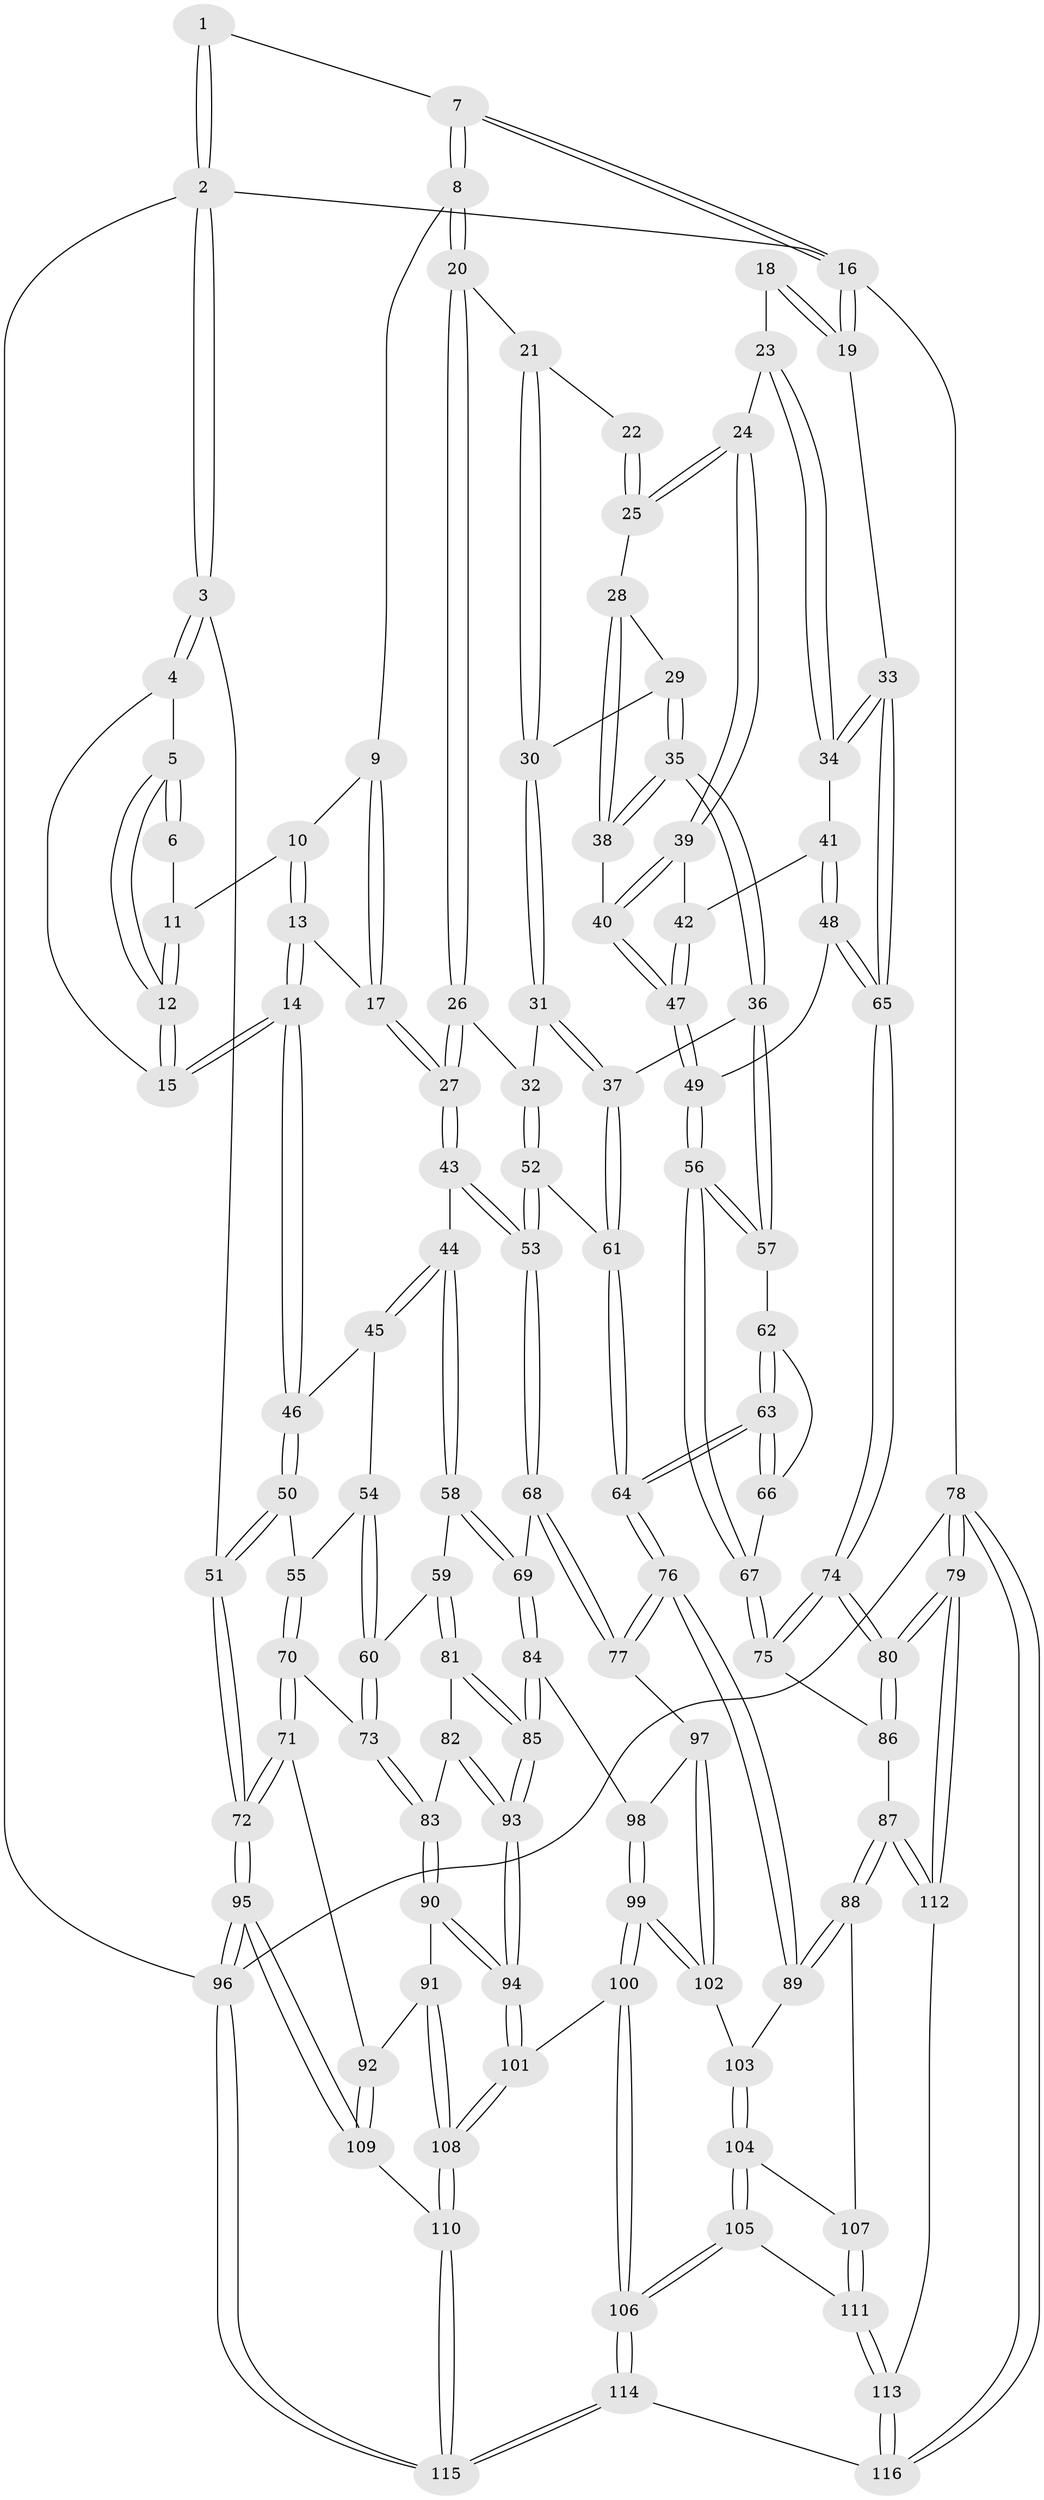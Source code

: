 // coarse degree distribution, {4: 0.14285714285714285, 3: 0.6857142857142857, 2: 0.12857142857142856, 6: 0.014285714285714285, 5: 0.02857142857142857}
// Generated by graph-tools (version 1.1) at 2025/54/03/04/25 22:54:16]
// undirected, 116 vertices, 287 edges
graph export_dot {
  node [color=gray90,style=filled];
  1 [pos="+0.17024223274025588+0"];
  2 [pos="+0+0"];
  3 [pos="+0+0.3079526412577584"];
  4 [pos="+0.019807045662081378+0.20731789528266795"];
  5 [pos="+0.12656827535955678+0.06685914044263382"];
  6 [pos="+0.1609576944006174+0"];
  7 [pos="+0.5493621825830217+0"];
  8 [pos="+0.5531204912321115+0"];
  9 [pos="+0.41275494020150366+0.08665120273500328"];
  10 [pos="+0.3344897805727322+0.12819627090774705"];
  11 [pos="+0.2526648087090238+0.11866612084398531"];
  12 [pos="+0.22433525054810174+0.2481049578630902"];
  13 [pos="+0.2882376009112165+0.24121902053805158"];
  14 [pos="+0.22778372664280527+0.25852940005359715"];
  15 [pos="+0.225021060175507+0.25505798961141457"];
  16 [pos="+1+0"];
  17 [pos="+0.3869742898749862+0.2542458104791988"];
  18 [pos="+0.9123493015482554+0.07472001636466157"];
  19 [pos="+1+0"];
  20 [pos="+0.6021829215981709+0.0076091617805294385"];
  21 [pos="+0.6113243896276023+0.01484505750118715"];
  22 [pos="+0.7536411027872267+0.0883313625293034"];
  23 [pos="+0.9088191162389987+0.197739979597834"];
  24 [pos="+0.8776971480312353+0.22549610187773456"];
  25 [pos="+0.8334908997420496+0.218793356319683"];
  26 [pos="+0.5489099933447574+0.2666850594265628"];
  27 [pos="+0.4431041523681895+0.3126378105389486"];
  28 [pos="+0.8090620098944313+0.24029841117053685"];
  29 [pos="+0.7646745103815933+0.2454385300507242"];
  30 [pos="+0.7195219992387766+0.2443758606555528"];
  31 [pos="+0.6667778979808959+0.3556492744021269"];
  32 [pos="+0.5787901468586483+0.2964856675328567"];
  33 [pos="+1+0.19314424361600963"];
  34 [pos="+1+0.20186145273863706"];
  35 [pos="+0.736539308821789+0.37076432125003994"];
  36 [pos="+0.7237512361360405+0.3784315359770024"];
  37 [pos="+0.66937844363323+0.35977975421750025"];
  38 [pos="+0.7881328470811346+0.34417165290310997"];
  39 [pos="+0.8869313069703915+0.24947180882115938"];
  40 [pos="+0.8257441827326648+0.3500791482015902"];
  41 [pos="+0.9491726964773374+0.29571893480372924"];
  42 [pos="+0.9102221717081626+0.2830219782754669"];
  43 [pos="+0.406534975674536+0.40792775652215757"];
  44 [pos="+0.4057183348992508+0.40833123885113126"];
  45 [pos="+0.24574455723258276+0.3222277942957864"];
  46 [pos="+0.2274219811252797+0.2627987305318581"];
  47 [pos="+0.884612512737304+0.38296300360702235"];
  48 [pos="+0.9839423944014621+0.43410266210795556"];
  49 [pos="+0.9168984010562456+0.4405727809080085"];
  50 [pos="+0.04764591157740103+0.40160668202543554"];
  51 [pos="+0+0.35370336361058646"];
  52 [pos="+0.5215923426561496+0.47068914793512967"];
  53 [pos="+0.5092966013737114+0.4750153145193244"];
  54 [pos="+0.22022536068642123+0.3987203619782803"];
  55 [pos="+0.11049958185069489+0.4391814943212622"];
  56 [pos="+0.8754920920431019+0.4797170293584172"];
  57 [pos="+0.7273466077343057+0.38529104164173594"];
  58 [pos="+0.3633676650769287+0.45876882716695966"];
  59 [pos="+0.3314909913841418+0.484777001090996"];
  60 [pos="+0.2804907251411727+0.47333999443067426"];
  61 [pos="+0.6104220275296192+0.46197627132052954"];
  62 [pos="+0.7324025574618195+0.4579577094725363"];
  63 [pos="+0.7021391948778964+0.5734746870711347"];
  64 [pos="+0.6861202845012102+0.5934906606845302"];
  65 [pos="+1+0.46791045202026355"];
  66 [pos="+0.8319981565274129+0.5040827126107051"];
  67 [pos="+0.8690902721068076+0.49414059492300677"];
  68 [pos="+0.5061824629270301+0.5796665289017578"];
  69 [pos="+0.4583879576690758+0.5889733650189065"];
  70 [pos="+0.14526744759476043+0.5086508736208231"];
  71 [pos="+0+0.683426230820345"];
  72 [pos="+0+0.6437919292515581"];
  73 [pos="+0.17804253653358248+0.52851751077709"];
  74 [pos="+1+0.5854822303892104"];
  75 [pos="+0.8939960225504874+0.632706639806147"];
  76 [pos="+0.6829773598035547+0.6143971196867877"];
  77 [pos="+0.5548321038933812+0.6262150298643829"];
  78 [pos="+1+1"];
  79 [pos="+1+1"];
  80 [pos="+1+1"];
  81 [pos="+0.3298856541857637+0.5189586596881209"];
  82 [pos="+0.21087367990137573+0.5787565453058007"];
  83 [pos="+0.1949546240102357+0.5753515215388149"];
  84 [pos="+0.42094449734669825+0.6086332286897025"];
  85 [pos="+0.3425975414805012+0.6141285487364536"];
  86 [pos="+0.8356130338125828+0.7028057009228696"];
  87 [pos="+0.7831050324397609+0.7249112444864156"];
  88 [pos="+0.7613033507981987+0.7190907919126895"];
  89 [pos="+0.7399286083279915+0.6952049929441709"];
  90 [pos="+0.14031720641013376+0.7047898400531603"];
  91 [pos="+0.06782241371134302+0.7117719098380112"];
  92 [pos="+0.03371261418041438+0.7075222127734446"];
  93 [pos="+0.32571956733224255+0.6393549587230066"];
  94 [pos="+0.29696388439565324+0.7680417498842459"];
  95 [pos="+0+1"];
  96 [pos="+0+1"];
  97 [pos="+0.5344865535316009+0.6712633472221877"];
  98 [pos="+0.4391187225521753+0.6650709834932695"];
  99 [pos="+0.41721099406527+0.7696200402859884"];
  100 [pos="+0.36257157603024937+0.8292341058266454"];
  101 [pos="+0.3217275484434555+0.8099199721827627"];
  102 [pos="+0.5284635363255795+0.6938692605623994"];
  103 [pos="+0.5582364867942112+0.7418963153765766"];
  104 [pos="+0.5700896882618235+0.8068338204029949"];
  105 [pos="+0.5137189071815477+0.8849612944781099"];
  106 [pos="+0.43686750087760984+0.9170063565051623"];
  107 [pos="+0.7042386882292068+0.7732097230987474"];
  108 [pos="+0.1699184258632322+0.9318165203407484"];
  109 [pos="+0.05336402090935812+0.8928387747914278"];
  110 [pos="+0.14826859313972232+0.9628484870308335"];
  111 [pos="+0.6581986616835817+0.9141867135873465"];
  112 [pos="+0.8136623928523334+0.8285731078035468"];
  113 [pos="+0.7167833487399582+0.9907280848373275"];
  114 [pos="+0.43938775409075653+1"];
  115 [pos="+0.11184276504479904+1"];
  116 [pos="+0.7624087542503027+1"];
  1 -- 2;
  1 -- 2;
  1 -- 7;
  2 -- 3;
  2 -- 3;
  2 -- 16;
  2 -- 96;
  3 -- 4;
  3 -- 4;
  3 -- 51;
  4 -- 5;
  4 -- 15;
  5 -- 6;
  5 -- 6;
  5 -- 12;
  5 -- 12;
  6 -- 11;
  7 -- 8;
  7 -- 8;
  7 -- 16;
  7 -- 16;
  8 -- 9;
  8 -- 20;
  8 -- 20;
  9 -- 10;
  9 -- 17;
  9 -- 17;
  10 -- 11;
  10 -- 13;
  10 -- 13;
  11 -- 12;
  11 -- 12;
  12 -- 15;
  12 -- 15;
  13 -- 14;
  13 -- 14;
  13 -- 17;
  14 -- 15;
  14 -- 15;
  14 -- 46;
  14 -- 46;
  16 -- 19;
  16 -- 19;
  16 -- 78;
  17 -- 27;
  17 -- 27;
  18 -- 19;
  18 -- 19;
  18 -- 23;
  19 -- 33;
  20 -- 21;
  20 -- 26;
  20 -- 26;
  21 -- 22;
  21 -- 30;
  21 -- 30;
  22 -- 25;
  22 -- 25;
  23 -- 24;
  23 -- 34;
  23 -- 34;
  24 -- 25;
  24 -- 25;
  24 -- 39;
  24 -- 39;
  25 -- 28;
  26 -- 27;
  26 -- 27;
  26 -- 32;
  27 -- 43;
  27 -- 43;
  28 -- 29;
  28 -- 38;
  28 -- 38;
  29 -- 30;
  29 -- 35;
  29 -- 35;
  30 -- 31;
  30 -- 31;
  31 -- 32;
  31 -- 37;
  31 -- 37;
  32 -- 52;
  32 -- 52;
  33 -- 34;
  33 -- 34;
  33 -- 65;
  33 -- 65;
  34 -- 41;
  35 -- 36;
  35 -- 36;
  35 -- 38;
  35 -- 38;
  36 -- 37;
  36 -- 57;
  36 -- 57;
  37 -- 61;
  37 -- 61;
  38 -- 40;
  39 -- 40;
  39 -- 40;
  39 -- 42;
  40 -- 47;
  40 -- 47;
  41 -- 42;
  41 -- 48;
  41 -- 48;
  42 -- 47;
  42 -- 47;
  43 -- 44;
  43 -- 53;
  43 -- 53;
  44 -- 45;
  44 -- 45;
  44 -- 58;
  44 -- 58;
  45 -- 46;
  45 -- 54;
  46 -- 50;
  46 -- 50;
  47 -- 49;
  47 -- 49;
  48 -- 49;
  48 -- 65;
  48 -- 65;
  49 -- 56;
  49 -- 56;
  50 -- 51;
  50 -- 51;
  50 -- 55;
  51 -- 72;
  51 -- 72;
  52 -- 53;
  52 -- 53;
  52 -- 61;
  53 -- 68;
  53 -- 68;
  54 -- 55;
  54 -- 60;
  54 -- 60;
  55 -- 70;
  55 -- 70;
  56 -- 57;
  56 -- 57;
  56 -- 67;
  56 -- 67;
  57 -- 62;
  58 -- 59;
  58 -- 69;
  58 -- 69;
  59 -- 60;
  59 -- 81;
  59 -- 81;
  60 -- 73;
  60 -- 73;
  61 -- 64;
  61 -- 64;
  62 -- 63;
  62 -- 63;
  62 -- 66;
  63 -- 64;
  63 -- 64;
  63 -- 66;
  63 -- 66;
  64 -- 76;
  64 -- 76;
  65 -- 74;
  65 -- 74;
  66 -- 67;
  67 -- 75;
  67 -- 75;
  68 -- 69;
  68 -- 77;
  68 -- 77;
  69 -- 84;
  69 -- 84;
  70 -- 71;
  70 -- 71;
  70 -- 73;
  71 -- 72;
  71 -- 72;
  71 -- 92;
  72 -- 95;
  72 -- 95;
  73 -- 83;
  73 -- 83;
  74 -- 75;
  74 -- 75;
  74 -- 80;
  74 -- 80;
  75 -- 86;
  76 -- 77;
  76 -- 77;
  76 -- 89;
  76 -- 89;
  77 -- 97;
  78 -- 79;
  78 -- 79;
  78 -- 116;
  78 -- 116;
  78 -- 96;
  79 -- 80;
  79 -- 80;
  79 -- 112;
  79 -- 112;
  80 -- 86;
  80 -- 86;
  81 -- 82;
  81 -- 85;
  81 -- 85;
  82 -- 83;
  82 -- 93;
  82 -- 93;
  83 -- 90;
  83 -- 90;
  84 -- 85;
  84 -- 85;
  84 -- 98;
  85 -- 93;
  85 -- 93;
  86 -- 87;
  87 -- 88;
  87 -- 88;
  87 -- 112;
  87 -- 112;
  88 -- 89;
  88 -- 89;
  88 -- 107;
  89 -- 103;
  90 -- 91;
  90 -- 94;
  90 -- 94;
  91 -- 92;
  91 -- 108;
  91 -- 108;
  92 -- 109;
  92 -- 109;
  93 -- 94;
  93 -- 94;
  94 -- 101;
  94 -- 101;
  95 -- 96;
  95 -- 96;
  95 -- 109;
  95 -- 109;
  96 -- 115;
  96 -- 115;
  97 -- 98;
  97 -- 102;
  97 -- 102;
  98 -- 99;
  98 -- 99;
  99 -- 100;
  99 -- 100;
  99 -- 102;
  99 -- 102;
  100 -- 101;
  100 -- 106;
  100 -- 106;
  101 -- 108;
  101 -- 108;
  102 -- 103;
  103 -- 104;
  103 -- 104;
  104 -- 105;
  104 -- 105;
  104 -- 107;
  105 -- 106;
  105 -- 106;
  105 -- 111;
  106 -- 114;
  106 -- 114;
  107 -- 111;
  107 -- 111;
  108 -- 110;
  108 -- 110;
  109 -- 110;
  110 -- 115;
  110 -- 115;
  111 -- 113;
  111 -- 113;
  112 -- 113;
  113 -- 116;
  113 -- 116;
  114 -- 115;
  114 -- 115;
  114 -- 116;
}
